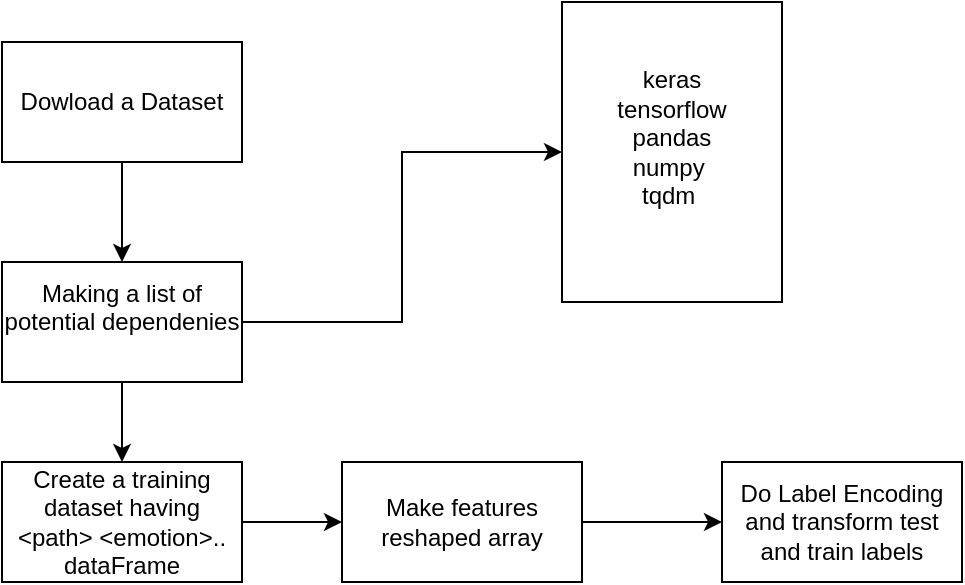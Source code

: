<mxfile version="24.7.1" type="device">
  <diagram name="Page-1" id="xP1YLP9pxYGvZRD6cZOX">
    <mxGraphModel dx="954" dy="592" grid="1" gridSize="10" guides="1" tooltips="1" connect="1" arrows="1" fold="1" page="1" pageScale="1" pageWidth="827" pageHeight="1169" math="0" shadow="0">
      <root>
        <mxCell id="0" />
        <mxCell id="1" parent="0" />
        <mxCell id="0ka808bf6pRxAmlg5anI-10" value="" style="edgeStyle=orthogonalEdgeStyle;rounded=0;orthogonalLoop=1;jettySize=auto;html=1;" edge="1" parent="1" source="0ka808bf6pRxAmlg5anI-1" target="0ka808bf6pRxAmlg5anI-2">
          <mxGeometry relative="1" as="geometry" />
        </mxCell>
        <mxCell id="0ka808bf6pRxAmlg5anI-1" value="Create a training dataset having&lt;div&gt;&amp;lt;path&amp;gt; &amp;lt;emotion&amp;gt;..&lt;/div&gt;&lt;div&gt;dataFrame&lt;/div&gt;" style="rounded=0;whiteSpace=wrap;html=1;" vertex="1" parent="1">
          <mxGeometry x="140" y="310" width="120" height="60" as="geometry" />
        </mxCell>
        <mxCell id="0ka808bf6pRxAmlg5anI-12" value="" style="edgeStyle=orthogonalEdgeStyle;rounded=0;orthogonalLoop=1;jettySize=auto;html=1;" edge="1" parent="1" source="0ka808bf6pRxAmlg5anI-2" target="0ka808bf6pRxAmlg5anI-11">
          <mxGeometry relative="1" as="geometry" />
        </mxCell>
        <mxCell id="0ka808bf6pRxAmlg5anI-2" value="Make features&lt;div&gt;reshaped array&lt;/div&gt;" style="rounded=0;whiteSpace=wrap;html=1;" vertex="1" parent="1">
          <mxGeometry x="310" y="310" width="120" height="60" as="geometry" />
        </mxCell>
        <mxCell id="0ka808bf6pRxAmlg5anI-6" value="" style="edgeStyle=orthogonalEdgeStyle;rounded=0;orthogonalLoop=1;jettySize=auto;html=1;" edge="1" parent="1" source="0ka808bf6pRxAmlg5anI-3" target="0ka808bf6pRxAmlg5anI-5">
          <mxGeometry relative="1" as="geometry" />
        </mxCell>
        <mxCell id="0ka808bf6pRxAmlg5anI-9" value="" style="edgeStyle=orthogonalEdgeStyle;rounded=0;orthogonalLoop=1;jettySize=auto;html=1;" edge="1" parent="1" source="0ka808bf6pRxAmlg5anI-3" target="0ka808bf6pRxAmlg5anI-1">
          <mxGeometry relative="1" as="geometry" />
        </mxCell>
        <mxCell id="0ka808bf6pRxAmlg5anI-3" value="Making a list of potential dependenies&lt;div&gt;&lt;br&gt;&lt;/div&gt;" style="rounded=0;whiteSpace=wrap;html=1;" vertex="1" parent="1">
          <mxGeometry x="140" y="210" width="120" height="60" as="geometry" />
        </mxCell>
        <mxCell id="0ka808bf6pRxAmlg5anI-7" value="" style="edgeStyle=orthogonalEdgeStyle;rounded=0;orthogonalLoop=1;jettySize=auto;html=1;" edge="1" parent="1" source="0ka808bf6pRxAmlg5anI-4" target="0ka808bf6pRxAmlg5anI-3">
          <mxGeometry relative="1" as="geometry" />
        </mxCell>
        <mxCell id="0ka808bf6pRxAmlg5anI-4" value="Dowload a Dataset" style="rounded=0;whiteSpace=wrap;html=1;" vertex="1" parent="1">
          <mxGeometry x="140" y="100" width="120" height="60" as="geometry" />
        </mxCell>
        <mxCell id="0ka808bf6pRxAmlg5anI-5" value="keras&lt;div&gt;tensorflow&lt;/div&gt;&lt;div&gt;pandas&lt;/div&gt;&lt;div&gt;numpy&amp;nbsp;&lt;/div&gt;&lt;div&gt;tqdm&amp;nbsp;&lt;/div&gt;&lt;div&gt;&lt;br&gt;&lt;/div&gt;" style="rounded=0;whiteSpace=wrap;html=1;" vertex="1" parent="1">
          <mxGeometry x="420" y="80" width="110" height="150" as="geometry" />
        </mxCell>
        <mxCell id="0ka808bf6pRxAmlg5anI-11" value="Do Label Encoding&lt;div&gt;and transform test and train labels&lt;/div&gt;" style="rounded=0;whiteSpace=wrap;html=1;" vertex="1" parent="1">
          <mxGeometry x="500" y="310" width="120" height="60" as="geometry" />
        </mxCell>
      </root>
    </mxGraphModel>
  </diagram>
</mxfile>
